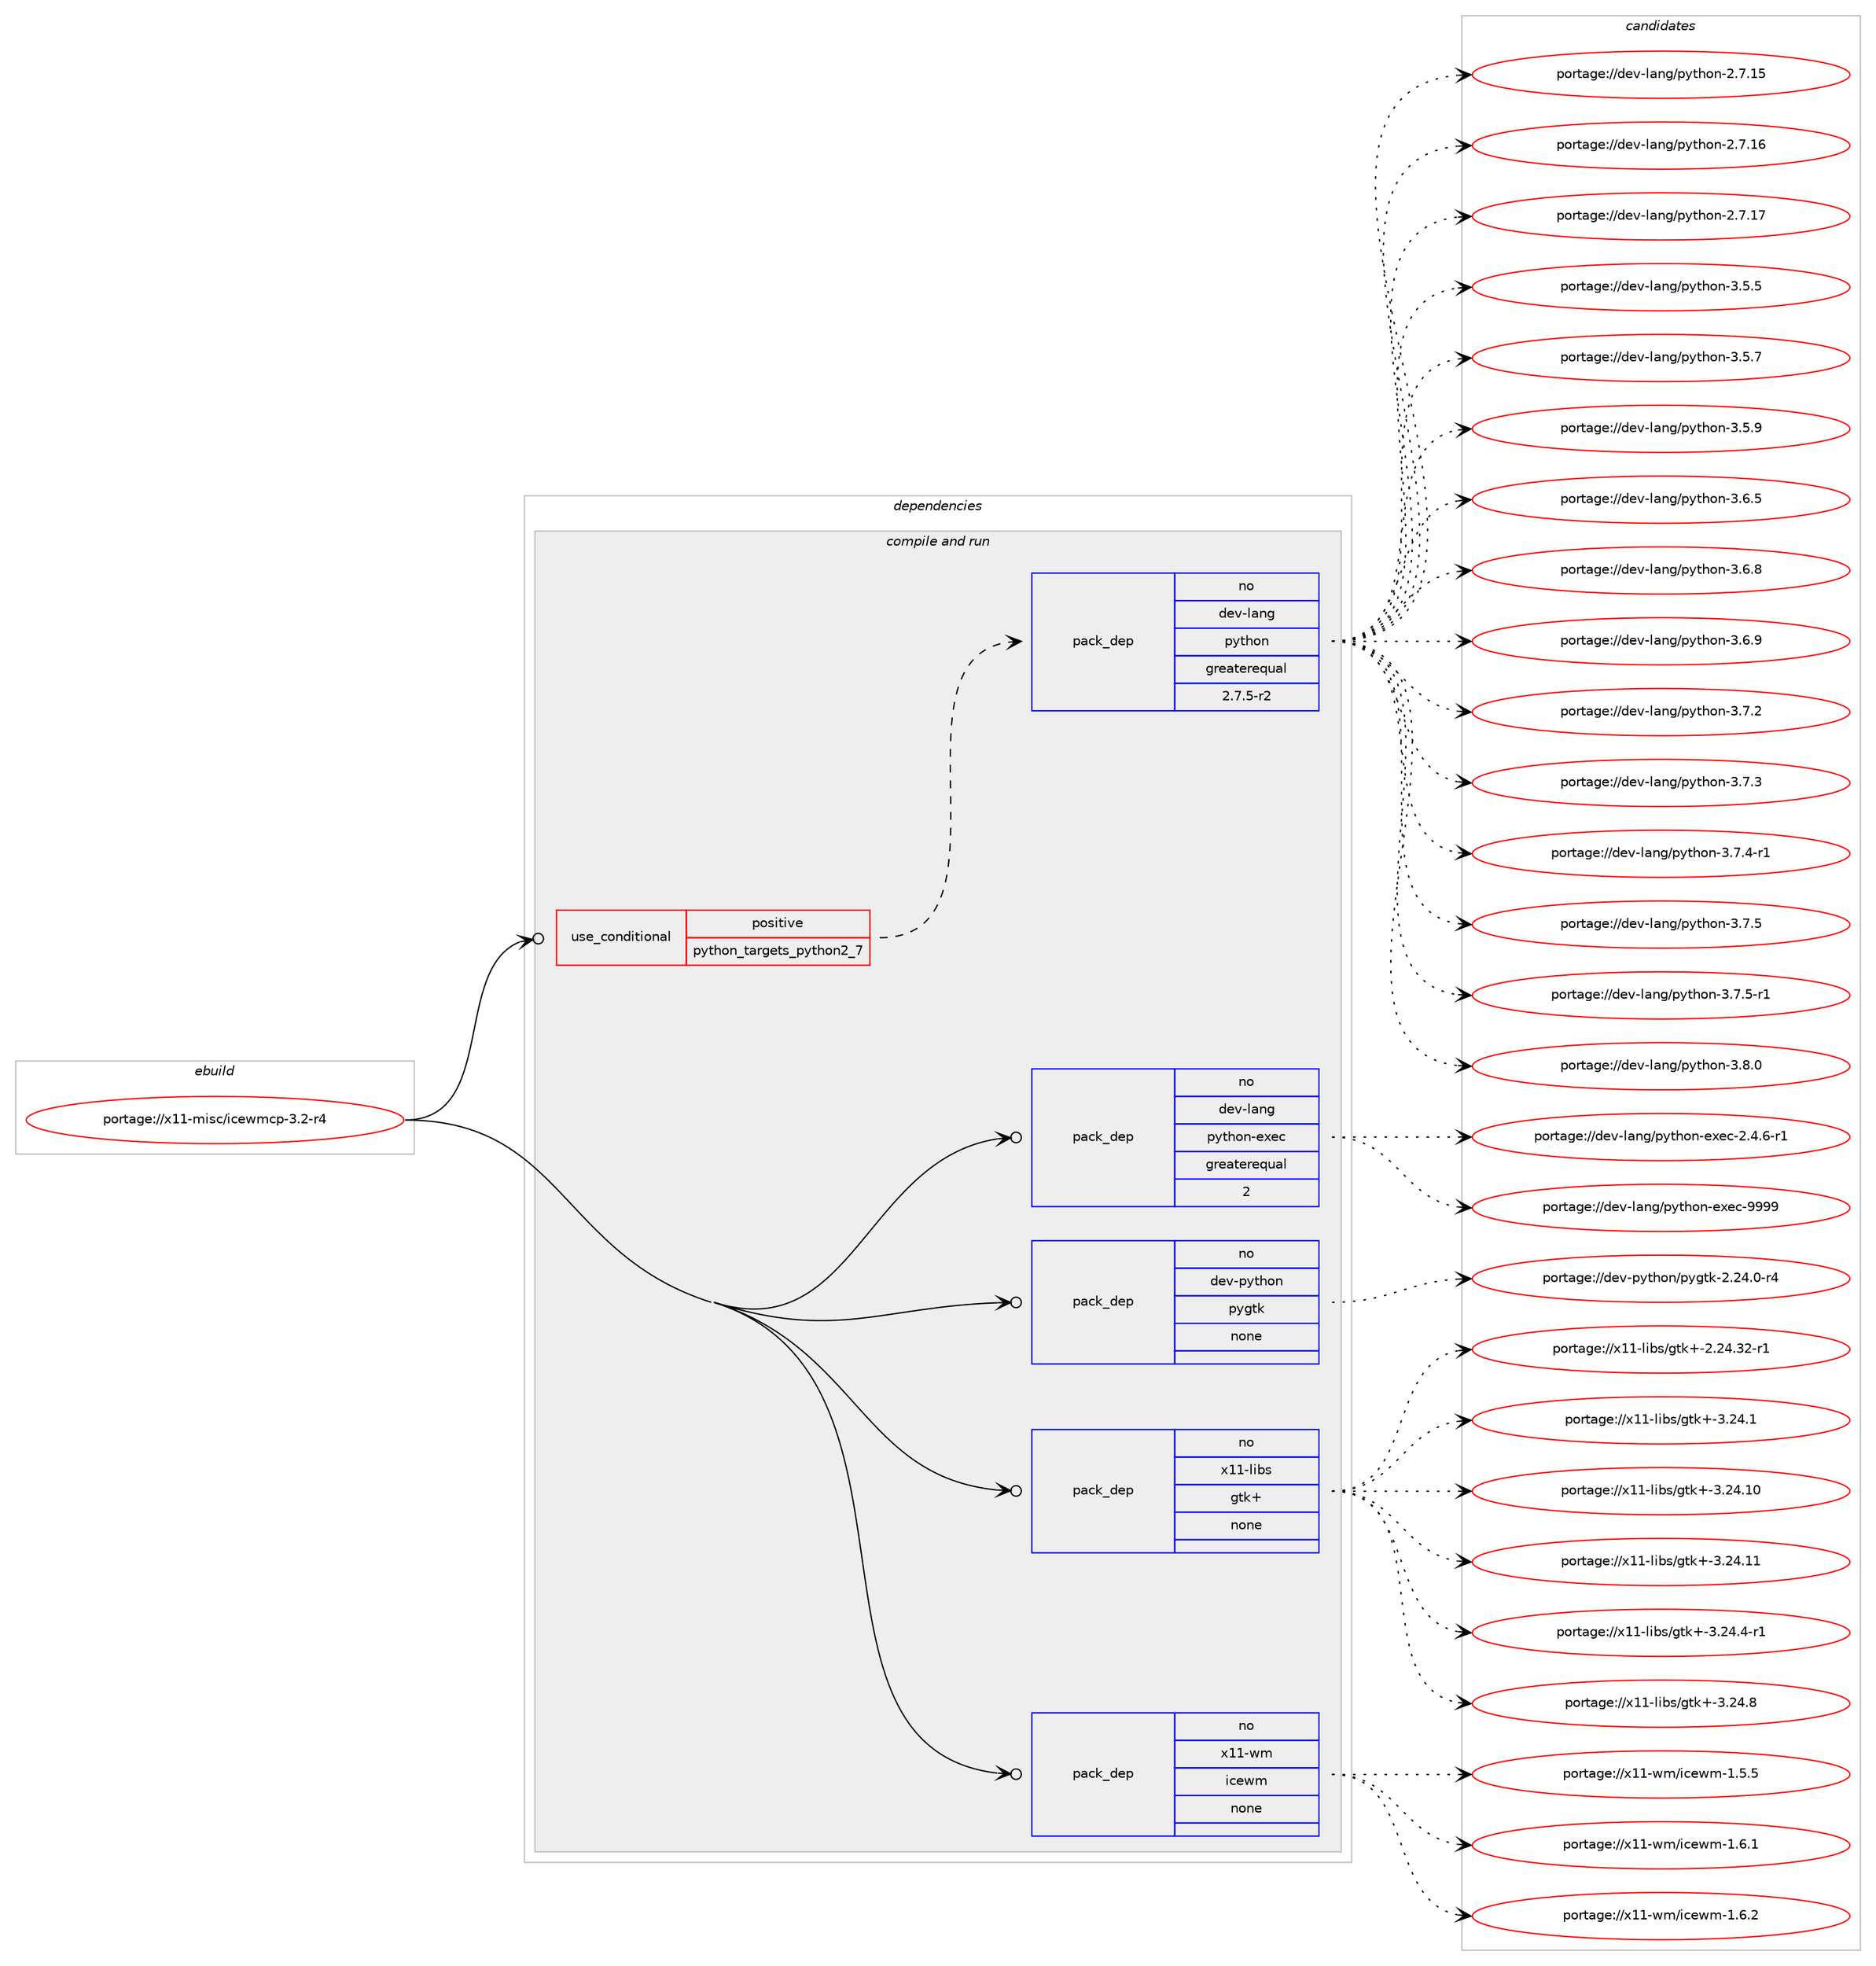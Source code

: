digraph prolog {

# *************
# Graph options
# *************

newrank=true;
concentrate=true;
compound=true;
graph [rankdir=LR,fontname=Helvetica,fontsize=10,ranksep=1.5];#, ranksep=2.5, nodesep=0.2];
edge  [arrowhead=vee];
node  [fontname=Helvetica,fontsize=10];

# **********
# The ebuild
# **********

subgraph cluster_leftcol {
color=gray;
rank=same;
label=<<i>ebuild</i>>;
id [label="portage://x11-misc/icewmcp-3.2-r4", color=red, width=4, href="../x11-misc/icewmcp-3.2-r4.svg"];
}

# ****************
# The dependencies
# ****************

subgraph cluster_midcol {
color=gray;
label=<<i>dependencies</i>>;
subgraph cluster_compile {
fillcolor="#eeeeee";
style=filled;
label=<<i>compile</i>>;
}
subgraph cluster_compileandrun {
fillcolor="#eeeeee";
style=filled;
label=<<i>compile and run</i>>;
subgraph cond108346 {
dependency452577 [label=<<TABLE BORDER="0" CELLBORDER="1" CELLSPACING="0" CELLPADDING="4"><TR><TD ROWSPAN="3" CELLPADDING="10">use_conditional</TD></TR><TR><TD>positive</TD></TR><TR><TD>python_targets_python2_7</TD></TR></TABLE>>, shape=none, color=red];
subgraph pack336081 {
dependency452578 [label=<<TABLE BORDER="0" CELLBORDER="1" CELLSPACING="0" CELLPADDING="4" WIDTH="220"><TR><TD ROWSPAN="6" CELLPADDING="30">pack_dep</TD></TR><TR><TD WIDTH="110">no</TD></TR><TR><TD>dev-lang</TD></TR><TR><TD>python</TD></TR><TR><TD>greaterequal</TD></TR><TR><TD>2.7.5-r2</TD></TR></TABLE>>, shape=none, color=blue];
}
dependency452577:e -> dependency452578:w [weight=20,style="dashed",arrowhead="vee"];
}
id:e -> dependency452577:w [weight=20,style="solid",arrowhead="odotvee"];
subgraph pack336082 {
dependency452579 [label=<<TABLE BORDER="0" CELLBORDER="1" CELLSPACING="0" CELLPADDING="4" WIDTH="220"><TR><TD ROWSPAN="6" CELLPADDING="30">pack_dep</TD></TR><TR><TD WIDTH="110">no</TD></TR><TR><TD>dev-lang</TD></TR><TR><TD>python-exec</TD></TR><TR><TD>greaterequal</TD></TR><TR><TD>2</TD></TR></TABLE>>, shape=none, color=blue];
}
id:e -> dependency452579:w [weight=20,style="solid",arrowhead="odotvee"];
subgraph pack336083 {
dependency452580 [label=<<TABLE BORDER="0" CELLBORDER="1" CELLSPACING="0" CELLPADDING="4" WIDTH="220"><TR><TD ROWSPAN="6" CELLPADDING="30">pack_dep</TD></TR><TR><TD WIDTH="110">no</TD></TR><TR><TD>dev-python</TD></TR><TR><TD>pygtk</TD></TR><TR><TD>none</TD></TR><TR><TD></TD></TR></TABLE>>, shape=none, color=blue];
}
id:e -> dependency452580:w [weight=20,style="solid",arrowhead="odotvee"];
subgraph pack336084 {
dependency452581 [label=<<TABLE BORDER="0" CELLBORDER="1" CELLSPACING="0" CELLPADDING="4" WIDTH="220"><TR><TD ROWSPAN="6" CELLPADDING="30">pack_dep</TD></TR><TR><TD WIDTH="110">no</TD></TR><TR><TD>x11-libs</TD></TR><TR><TD>gtk+</TD></TR><TR><TD>none</TD></TR><TR><TD></TD></TR></TABLE>>, shape=none, color=blue];
}
id:e -> dependency452581:w [weight=20,style="solid",arrowhead="odotvee"];
subgraph pack336085 {
dependency452582 [label=<<TABLE BORDER="0" CELLBORDER="1" CELLSPACING="0" CELLPADDING="4" WIDTH="220"><TR><TD ROWSPAN="6" CELLPADDING="30">pack_dep</TD></TR><TR><TD WIDTH="110">no</TD></TR><TR><TD>x11-wm</TD></TR><TR><TD>icewm</TD></TR><TR><TD>none</TD></TR><TR><TD></TD></TR></TABLE>>, shape=none, color=blue];
}
id:e -> dependency452582:w [weight=20,style="solid",arrowhead="odotvee"];
}
subgraph cluster_run {
fillcolor="#eeeeee";
style=filled;
label=<<i>run</i>>;
}
}

# **************
# The candidates
# **************

subgraph cluster_choices {
rank=same;
color=gray;
label=<<i>candidates</i>>;

subgraph choice336081 {
color=black;
nodesep=1;
choiceportage10010111845108971101034711212111610411111045504655464953 [label="portage://dev-lang/python-2.7.15", color=red, width=4,href="../dev-lang/python-2.7.15.svg"];
choiceportage10010111845108971101034711212111610411111045504655464954 [label="portage://dev-lang/python-2.7.16", color=red, width=4,href="../dev-lang/python-2.7.16.svg"];
choiceportage10010111845108971101034711212111610411111045504655464955 [label="portage://dev-lang/python-2.7.17", color=red, width=4,href="../dev-lang/python-2.7.17.svg"];
choiceportage100101118451089711010347112121116104111110455146534653 [label="portage://dev-lang/python-3.5.5", color=red, width=4,href="../dev-lang/python-3.5.5.svg"];
choiceportage100101118451089711010347112121116104111110455146534655 [label="portage://dev-lang/python-3.5.7", color=red, width=4,href="../dev-lang/python-3.5.7.svg"];
choiceportage100101118451089711010347112121116104111110455146534657 [label="portage://dev-lang/python-3.5.9", color=red, width=4,href="../dev-lang/python-3.5.9.svg"];
choiceportage100101118451089711010347112121116104111110455146544653 [label="portage://dev-lang/python-3.6.5", color=red, width=4,href="../dev-lang/python-3.6.5.svg"];
choiceportage100101118451089711010347112121116104111110455146544656 [label="portage://dev-lang/python-3.6.8", color=red, width=4,href="../dev-lang/python-3.6.8.svg"];
choiceportage100101118451089711010347112121116104111110455146544657 [label="portage://dev-lang/python-3.6.9", color=red, width=4,href="../dev-lang/python-3.6.9.svg"];
choiceportage100101118451089711010347112121116104111110455146554650 [label="portage://dev-lang/python-3.7.2", color=red, width=4,href="../dev-lang/python-3.7.2.svg"];
choiceportage100101118451089711010347112121116104111110455146554651 [label="portage://dev-lang/python-3.7.3", color=red, width=4,href="../dev-lang/python-3.7.3.svg"];
choiceportage1001011184510897110103471121211161041111104551465546524511449 [label="portage://dev-lang/python-3.7.4-r1", color=red, width=4,href="../dev-lang/python-3.7.4-r1.svg"];
choiceportage100101118451089711010347112121116104111110455146554653 [label="portage://dev-lang/python-3.7.5", color=red, width=4,href="../dev-lang/python-3.7.5.svg"];
choiceportage1001011184510897110103471121211161041111104551465546534511449 [label="portage://dev-lang/python-3.7.5-r1", color=red, width=4,href="../dev-lang/python-3.7.5-r1.svg"];
choiceportage100101118451089711010347112121116104111110455146564648 [label="portage://dev-lang/python-3.8.0", color=red, width=4,href="../dev-lang/python-3.8.0.svg"];
dependency452578:e -> choiceportage10010111845108971101034711212111610411111045504655464953:w [style=dotted,weight="100"];
dependency452578:e -> choiceportage10010111845108971101034711212111610411111045504655464954:w [style=dotted,weight="100"];
dependency452578:e -> choiceportage10010111845108971101034711212111610411111045504655464955:w [style=dotted,weight="100"];
dependency452578:e -> choiceportage100101118451089711010347112121116104111110455146534653:w [style=dotted,weight="100"];
dependency452578:e -> choiceportage100101118451089711010347112121116104111110455146534655:w [style=dotted,weight="100"];
dependency452578:e -> choiceportage100101118451089711010347112121116104111110455146534657:w [style=dotted,weight="100"];
dependency452578:e -> choiceportage100101118451089711010347112121116104111110455146544653:w [style=dotted,weight="100"];
dependency452578:e -> choiceportage100101118451089711010347112121116104111110455146544656:w [style=dotted,weight="100"];
dependency452578:e -> choiceportage100101118451089711010347112121116104111110455146544657:w [style=dotted,weight="100"];
dependency452578:e -> choiceportage100101118451089711010347112121116104111110455146554650:w [style=dotted,weight="100"];
dependency452578:e -> choiceportage100101118451089711010347112121116104111110455146554651:w [style=dotted,weight="100"];
dependency452578:e -> choiceportage1001011184510897110103471121211161041111104551465546524511449:w [style=dotted,weight="100"];
dependency452578:e -> choiceportage100101118451089711010347112121116104111110455146554653:w [style=dotted,weight="100"];
dependency452578:e -> choiceportage1001011184510897110103471121211161041111104551465546534511449:w [style=dotted,weight="100"];
dependency452578:e -> choiceportage100101118451089711010347112121116104111110455146564648:w [style=dotted,weight="100"];
}
subgraph choice336082 {
color=black;
nodesep=1;
choiceportage10010111845108971101034711212111610411111045101120101994550465246544511449 [label="portage://dev-lang/python-exec-2.4.6-r1", color=red, width=4,href="../dev-lang/python-exec-2.4.6-r1.svg"];
choiceportage10010111845108971101034711212111610411111045101120101994557575757 [label="portage://dev-lang/python-exec-9999", color=red, width=4,href="../dev-lang/python-exec-9999.svg"];
dependency452579:e -> choiceportage10010111845108971101034711212111610411111045101120101994550465246544511449:w [style=dotted,weight="100"];
dependency452579:e -> choiceportage10010111845108971101034711212111610411111045101120101994557575757:w [style=dotted,weight="100"];
}
subgraph choice336083 {
color=black;
nodesep=1;
choiceportage1001011184511212111610411111047112121103116107455046505246484511452 [label="portage://dev-python/pygtk-2.24.0-r4", color=red, width=4,href="../dev-python/pygtk-2.24.0-r4.svg"];
dependency452580:e -> choiceportage1001011184511212111610411111047112121103116107455046505246484511452:w [style=dotted,weight="100"];
}
subgraph choice336084 {
color=black;
nodesep=1;
choiceportage12049494510810598115471031161074345504650524651504511449 [label="portage://x11-libs/gtk+-2.24.32-r1", color=red, width=4,href="../x11-libs/gtk+-2.24.32-r1.svg"];
choiceportage12049494510810598115471031161074345514650524649 [label="portage://x11-libs/gtk+-3.24.1", color=red, width=4,href="../x11-libs/gtk+-3.24.1.svg"];
choiceportage1204949451081059811547103116107434551465052464948 [label="portage://x11-libs/gtk+-3.24.10", color=red, width=4,href="../x11-libs/gtk+-3.24.10.svg"];
choiceportage1204949451081059811547103116107434551465052464949 [label="portage://x11-libs/gtk+-3.24.11", color=red, width=4,href="../x11-libs/gtk+-3.24.11.svg"];
choiceportage120494945108105981154710311610743455146505246524511449 [label="portage://x11-libs/gtk+-3.24.4-r1", color=red, width=4,href="../x11-libs/gtk+-3.24.4-r1.svg"];
choiceportage12049494510810598115471031161074345514650524656 [label="portage://x11-libs/gtk+-3.24.8", color=red, width=4,href="../x11-libs/gtk+-3.24.8.svg"];
dependency452581:e -> choiceportage12049494510810598115471031161074345504650524651504511449:w [style=dotted,weight="100"];
dependency452581:e -> choiceportage12049494510810598115471031161074345514650524649:w [style=dotted,weight="100"];
dependency452581:e -> choiceportage1204949451081059811547103116107434551465052464948:w [style=dotted,weight="100"];
dependency452581:e -> choiceportage1204949451081059811547103116107434551465052464949:w [style=dotted,weight="100"];
dependency452581:e -> choiceportage120494945108105981154710311610743455146505246524511449:w [style=dotted,weight="100"];
dependency452581:e -> choiceportage12049494510810598115471031161074345514650524656:w [style=dotted,weight="100"];
}
subgraph choice336085 {
color=black;
nodesep=1;
choiceportage1204949451191094710599101119109454946534653 [label="portage://x11-wm/icewm-1.5.5", color=red, width=4,href="../x11-wm/icewm-1.5.5.svg"];
choiceportage1204949451191094710599101119109454946544649 [label="portage://x11-wm/icewm-1.6.1", color=red, width=4,href="../x11-wm/icewm-1.6.1.svg"];
choiceportage1204949451191094710599101119109454946544650 [label="portage://x11-wm/icewm-1.6.2", color=red, width=4,href="../x11-wm/icewm-1.6.2.svg"];
dependency452582:e -> choiceportage1204949451191094710599101119109454946534653:w [style=dotted,weight="100"];
dependency452582:e -> choiceportage1204949451191094710599101119109454946544649:w [style=dotted,weight="100"];
dependency452582:e -> choiceportage1204949451191094710599101119109454946544650:w [style=dotted,weight="100"];
}
}

}
